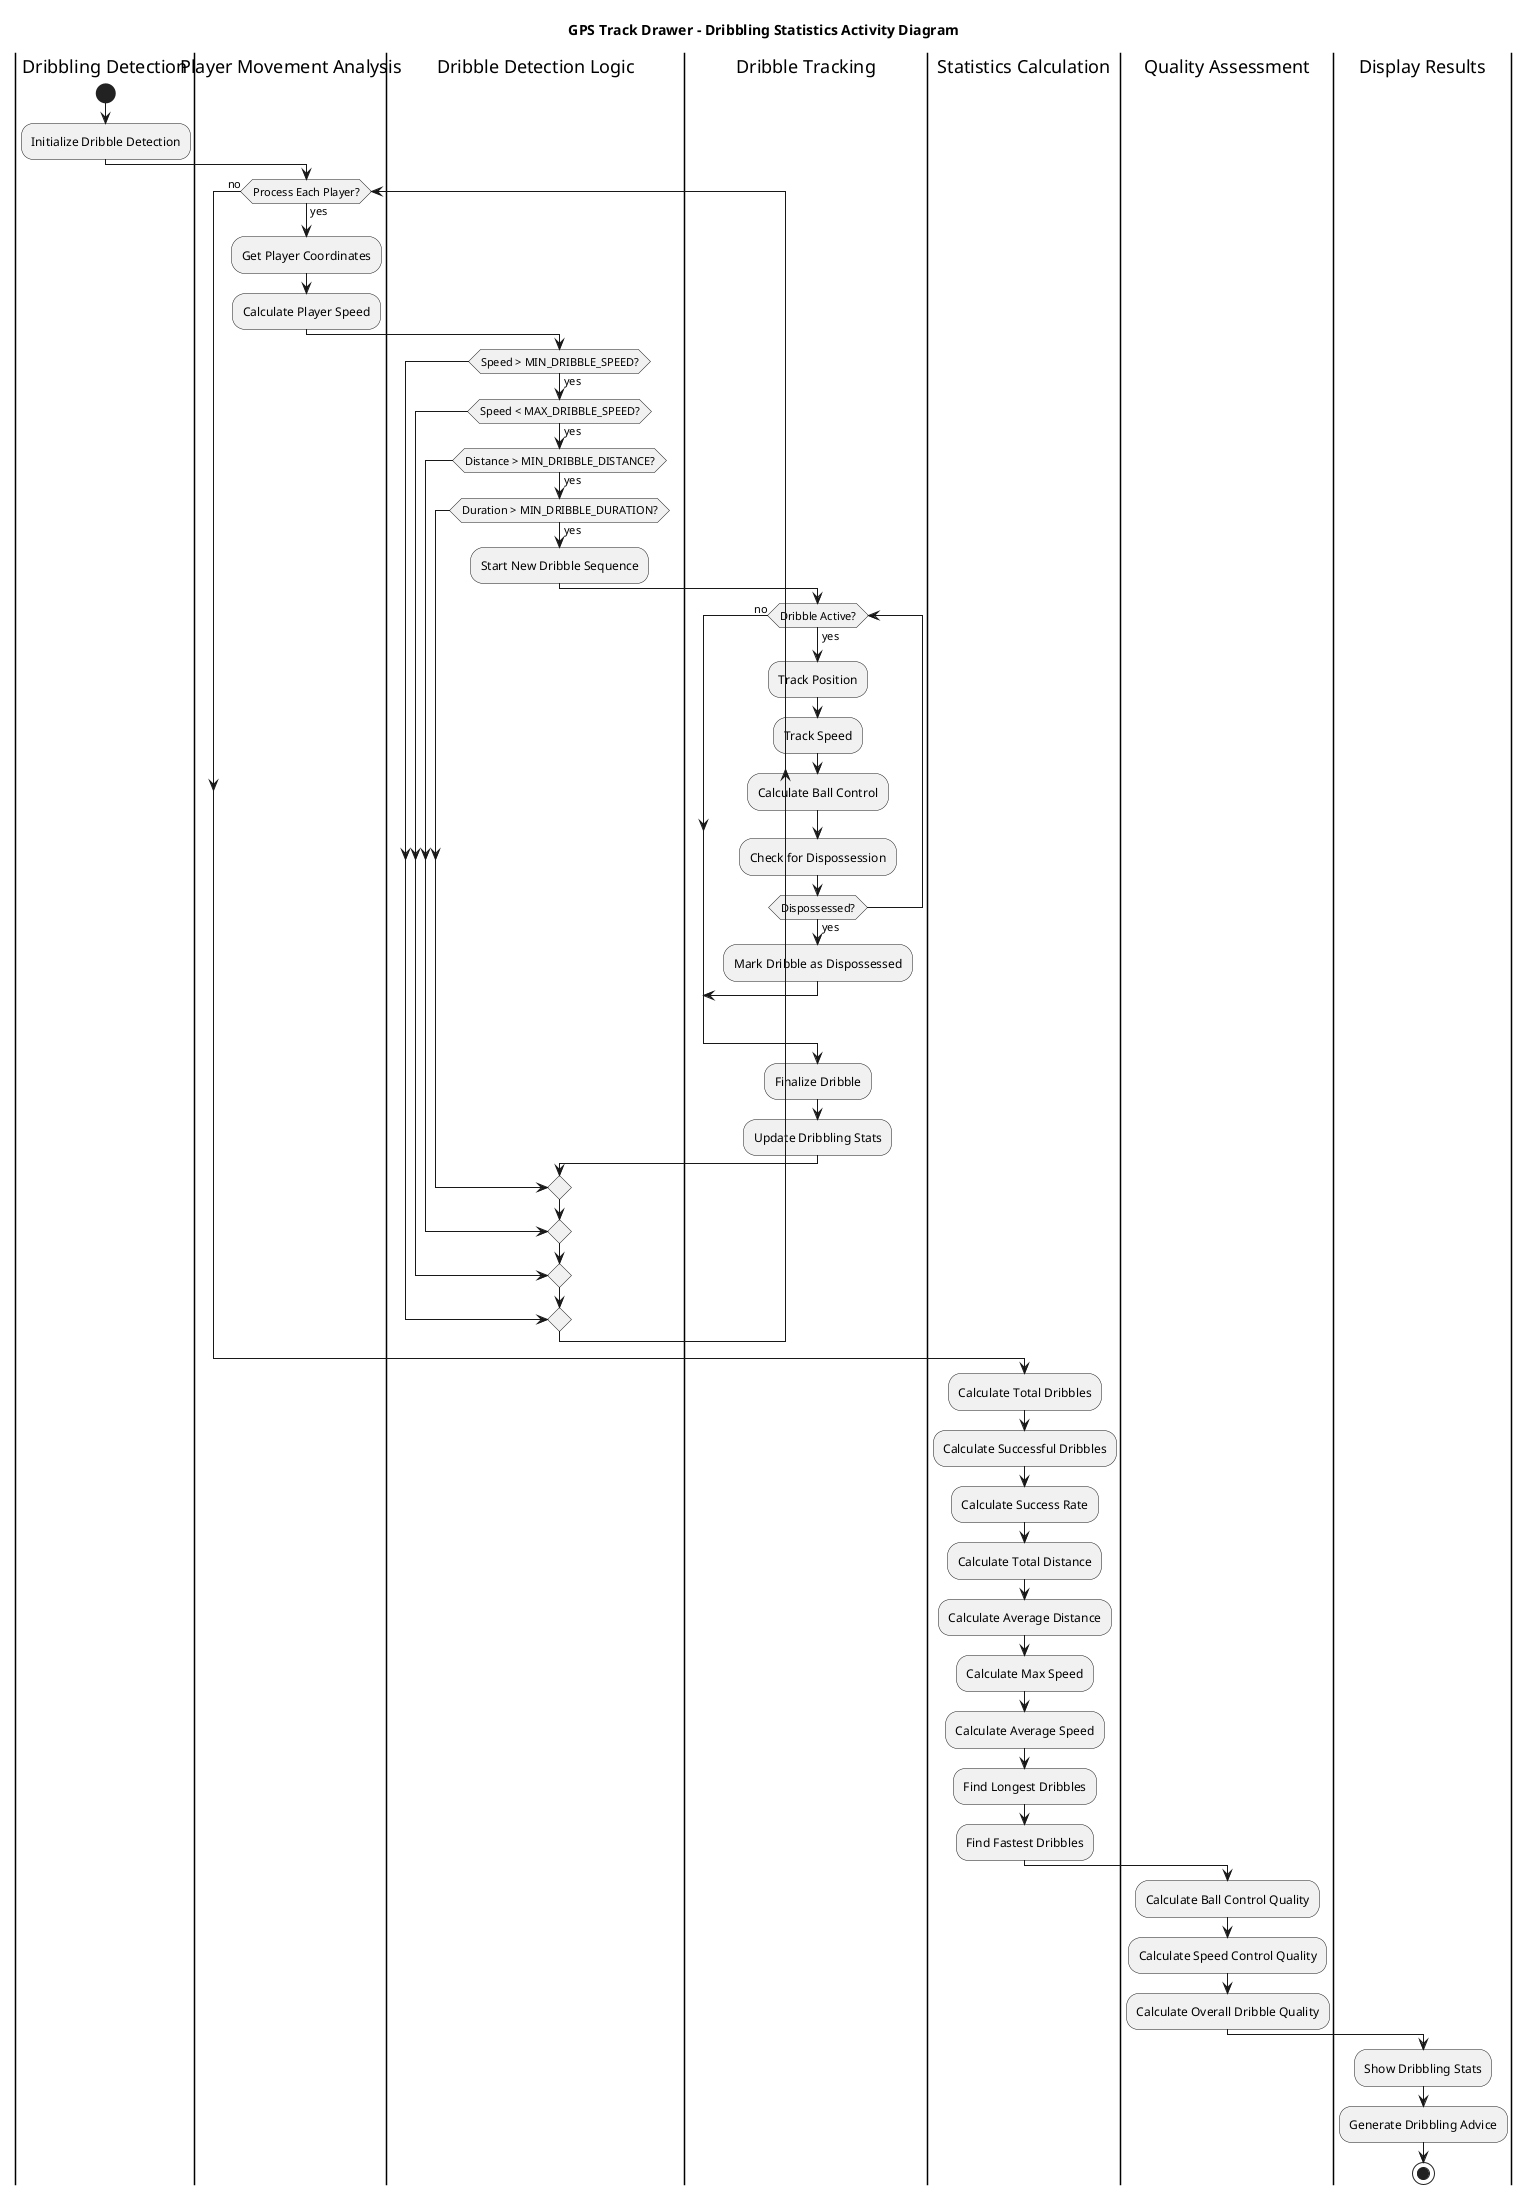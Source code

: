 @startuml
title GPS Track Drawer - Dribbling Statistics Activity Diagram

|Dribbling Detection|
start
:Initialize Dribble Detection;

|Player Movement Analysis|
while (Process Each Player?) is (yes)
  :Get Player Coordinates;
  :Calculate Player Speed;
  
  |Dribble Detection Logic|
  if (Speed > MIN_DRIBBLE_SPEED?) then (yes)
    if (Speed < MAX_DRIBBLE_SPEED?) then (yes)
      if (Distance > MIN_DRIBBLE_DISTANCE?) then (yes)
        if (Duration > MIN_DRIBBLE_DURATION?) then (yes)
          :Start New Dribble Sequence;
          
          |Dribble Tracking|
          while (Dribble Active?) is (yes)
            :Track Position;
            :Track Speed;
            :Calculate Ball Control;
            :Check for Dispossession;
            
            if (Dispossessed?) then (yes)
              :Mark Dribble as Dispossessed;
              break;
            endif
          endwhile (no)
          
          :Finalize Dribble;
          :Update Dribbling Stats;
        endif
      endif
    endif
  endif
endwhile (no)

|Statistics Calculation|
:Calculate Total Dribbles;
:Calculate Successful Dribbles;
:Calculate Success Rate;
:Calculate Total Distance;
:Calculate Average Distance;
:Calculate Max Speed;
:Calculate Average Speed;
:Find Longest Dribbles;
:Find Fastest Dribbles;

|Quality Assessment|
:Calculate Ball Control Quality;
:Calculate Speed Control Quality;
:Calculate Overall Dribble Quality;

|Display Results|
:Show Dribbling Stats;
:Generate Dribbling Advice;

stop
@enduml 